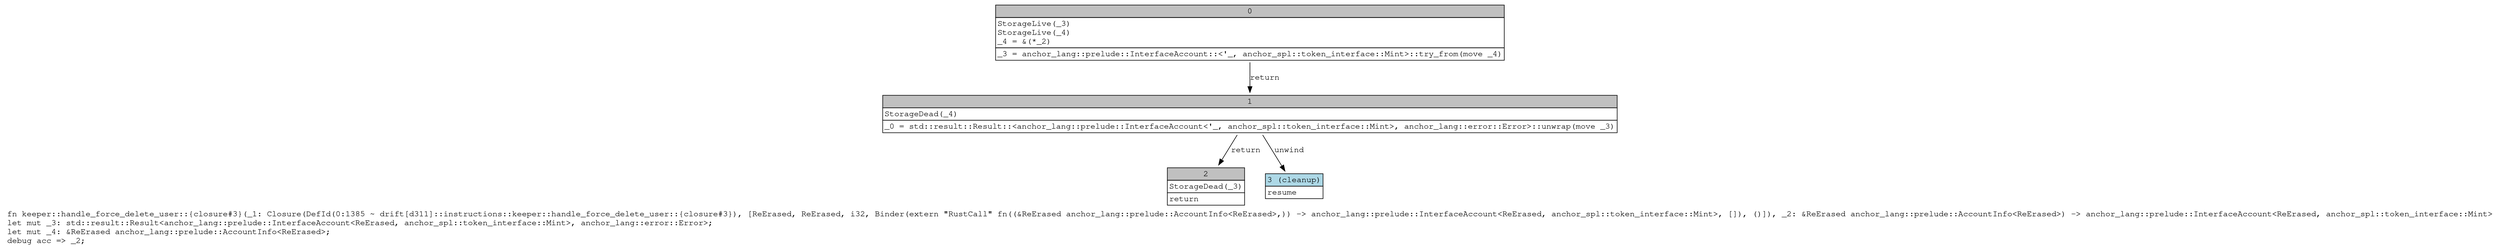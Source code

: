 digraph Mir_0_1385 {
    graph [fontname="Courier, monospace"];
    node [fontname="Courier, monospace"];
    edge [fontname="Courier, monospace"];
    label=<fn keeper::handle_force_delete_user::{closure#3}(_1: Closure(DefId(0:1385 ~ drift[d311]::instructions::keeper::handle_force_delete_user::{closure#3}), [ReErased, ReErased, i32, Binder(extern &quot;RustCall&quot; fn((&amp;ReErased anchor_lang::prelude::AccountInfo&lt;ReErased&gt;,)) -&gt; anchor_lang::prelude::InterfaceAccount&lt;ReErased, anchor_spl::token_interface::Mint&gt;, []), ()]), _2: &amp;ReErased anchor_lang::prelude::AccountInfo&lt;ReErased&gt;) -&gt; anchor_lang::prelude::InterfaceAccount&lt;ReErased, anchor_spl::token_interface::Mint&gt;<br align="left"/>let mut _3: std::result::Result&lt;anchor_lang::prelude::InterfaceAccount&lt;ReErased, anchor_spl::token_interface::Mint&gt;, anchor_lang::error::Error&gt;;<br align="left"/>let mut _4: &amp;ReErased anchor_lang::prelude::AccountInfo&lt;ReErased&gt;;<br align="left"/>debug acc =&gt; _2;<br align="left"/>>;
    bb0__0_1385 [shape="none", label=<<table border="0" cellborder="1" cellspacing="0"><tr><td bgcolor="gray" align="center" colspan="1">0</td></tr><tr><td align="left" balign="left">StorageLive(_3)<br/>StorageLive(_4)<br/>_4 = &amp;(*_2)<br/></td></tr><tr><td align="left">_3 = anchor_lang::prelude::InterfaceAccount::&lt;'_, anchor_spl::token_interface::Mint&gt;::try_from(move _4)</td></tr></table>>];
    bb1__0_1385 [shape="none", label=<<table border="0" cellborder="1" cellspacing="0"><tr><td bgcolor="gray" align="center" colspan="1">1</td></tr><tr><td align="left" balign="left">StorageDead(_4)<br/></td></tr><tr><td align="left">_0 = std::result::Result::&lt;anchor_lang::prelude::InterfaceAccount&lt;'_, anchor_spl::token_interface::Mint&gt;, anchor_lang::error::Error&gt;::unwrap(move _3)</td></tr></table>>];
    bb2__0_1385 [shape="none", label=<<table border="0" cellborder="1" cellspacing="0"><tr><td bgcolor="gray" align="center" colspan="1">2</td></tr><tr><td align="left" balign="left">StorageDead(_3)<br/></td></tr><tr><td align="left">return</td></tr></table>>];
    bb3__0_1385 [shape="none", label=<<table border="0" cellborder="1" cellspacing="0"><tr><td bgcolor="lightblue" align="center" colspan="1">3 (cleanup)</td></tr><tr><td align="left">resume</td></tr></table>>];
    bb0__0_1385 -> bb1__0_1385 [label="return"];
    bb1__0_1385 -> bb2__0_1385 [label="return"];
    bb1__0_1385 -> bb3__0_1385 [label="unwind"];
}
